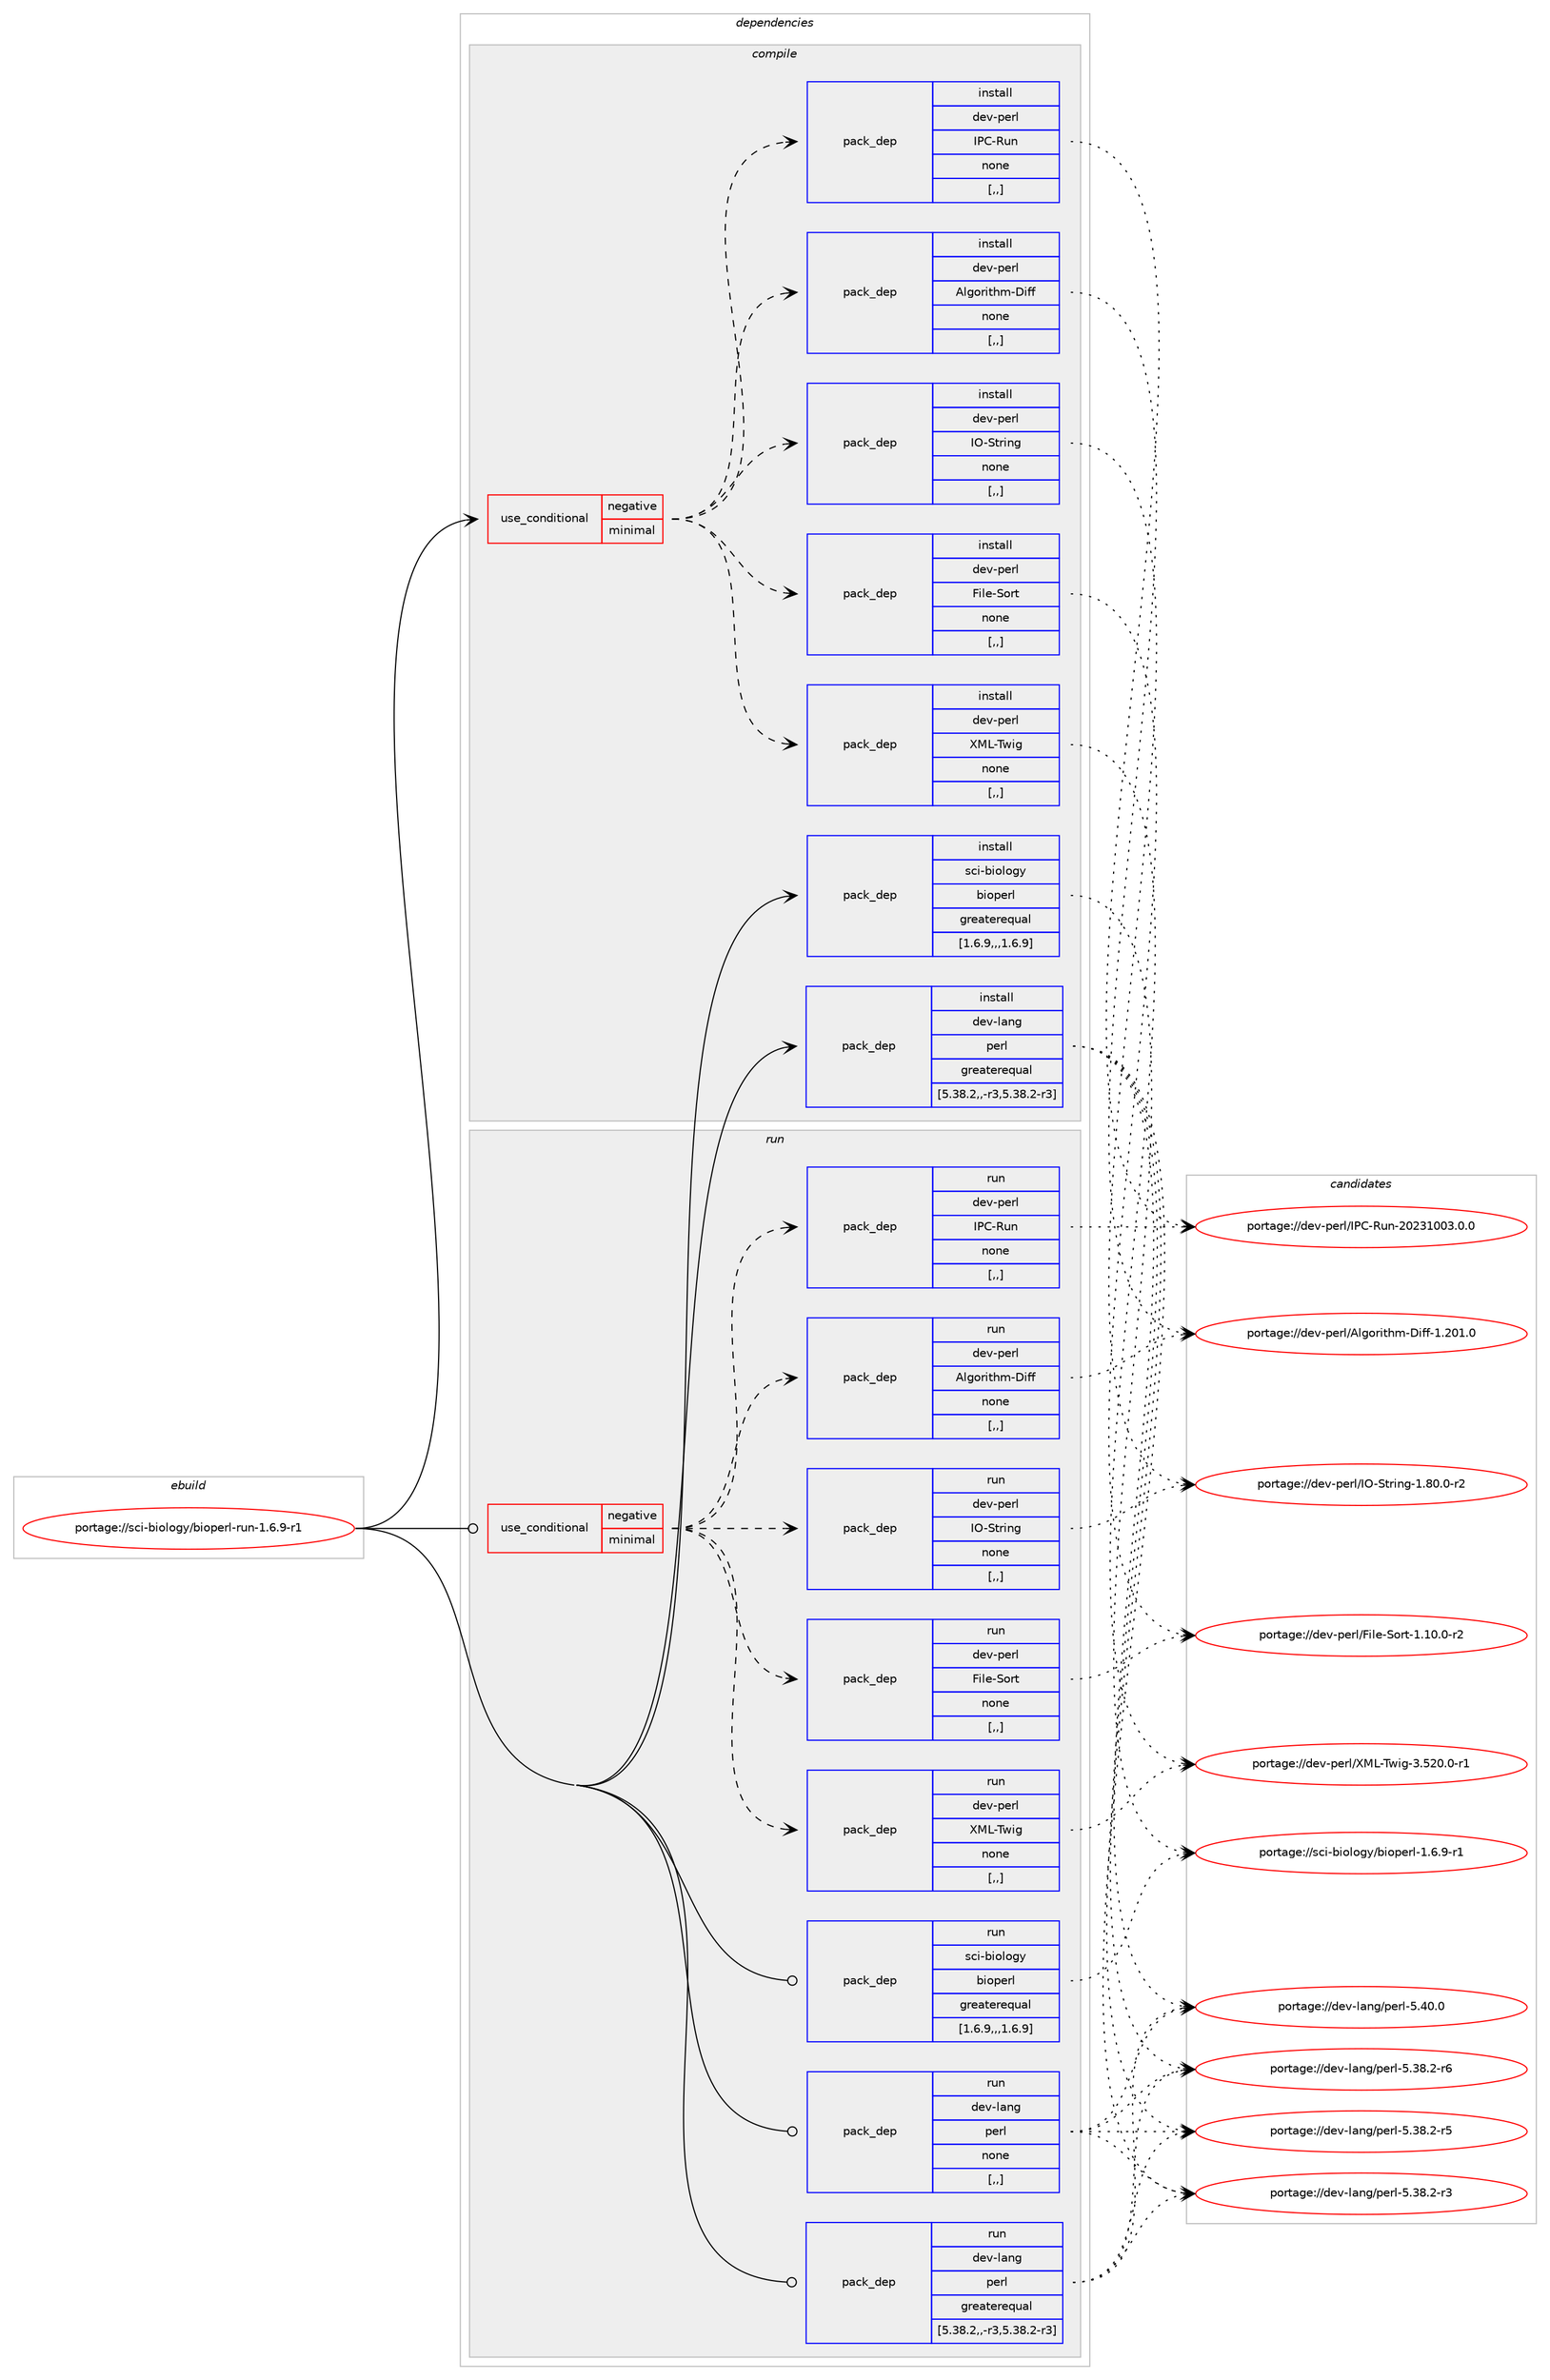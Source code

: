 digraph prolog {

# *************
# Graph options
# *************

newrank=true;
concentrate=true;
compound=true;
graph [rankdir=LR,fontname=Helvetica,fontsize=10,ranksep=1.5];#, ranksep=2.5, nodesep=0.2];
edge  [arrowhead=vee];
node  [fontname=Helvetica,fontsize=10];

# **********
# The ebuild
# **********

subgraph cluster_leftcol {
color=gray;
label=<<i>ebuild</i>>;
id [label="portage://sci-biology/bioperl-run-1.6.9-r1", color=red, width=4, href="../sci-biology/bioperl-run-1.6.9-r1.svg"];
}

# ****************
# The dependencies
# ****************

subgraph cluster_midcol {
color=gray;
label=<<i>dependencies</i>>;
subgraph cluster_compile {
fillcolor="#eeeeee";
style=filled;
label=<<i>compile</i>>;
subgraph cond103769 {
dependency391868 [label=<<TABLE BORDER="0" CELLBORDER="1" CELLSPACING="0" CELLPADDING="4"><TR><TD ROWSPAN="3" CELLPADDING="10">use_conditional</TD></TR><TR><TD>negative</TD></TR><TR><TD>minimal</TD></TR></TABLE>>, shape=none, color=red];
subgraph pack285304 {
dependency391869 [label=<<TABLE BORDER="0" CELLBORDER="1" CELLSPACING="0" CELLPADDING="4" WIDTH="220"><TR><TD ROWSPAN="6" CELLPADDING="30">pack_dep</TD></TR><TR><TD WIDTH="110">install</TD></TR><TR><TD>dev-perl</TD></TR><TR><TD>Algorithm-Diff</TD></TR><TR><TD>none</TD></TR><TR><TD>[,,]</TD></TR></TABLE>>, shape=none, color=blue];
}
dependency391868:e -> dependency391869:w [weight=20,style="dashed",arrowhead="vee"];
subgraph pack285305 {
dependency391870 [label=<<TABLE BORDER="0" CELLBORDER="1" CELLSPACING="0" CELLPADDING="4" WIDTH="220"><TR><TD ROWSPAN="6" CELLPADDING="30">pack_dep</TD></TR><TR><TD WIDTH="110">install</TD></TR><TR><TD>dev-perl</TD></TR><TR><TD>XML-Twig</TD></TR><TR><TD>none</TD></TR><TR><TD>[,,]</TD></TR></TABLE>>, shape=none, color=blue];
}
dependency391868:e -> dependency391870:w [weight=20,style="dashed",arrowhead="vee"];
subgraph pack285306 {
dependency391871 [label=<<TABLE BORDER="0" CELLBORDER="1" CELLSPACING="0" CELLPADDING="4" WIDTH="220"><TR><TD ROWSPAN="6" CELLPADDING="30">pack_dep</TD></TR><TR><TD WIDTH="110">install</TD></TR><TR><TD>dev-perl</TD></TR><TR><TD>IO-String</TD></TR><TR><TD>none</TD></TR><TR><TD>[,,]</TD></TR></TABLE>>, shape=none, color=blue];
}
dependency391868:e -> dependency391871:w [weight=20,style="dashed",arrowhead="vee"];
subgraph pack285307 {
dependency391872 [label=<<TABLE BORDER="0" CELLBORDER="1" CELLSPACING="0" CELLPADDING="4" WIDTH="220"><TR><TD ROWSPAN="6" CELLPADDING="30">pack_dep</TD></TR><TR><TD WIDTH="110">install</TD></TR><TR><TD>dev-perl</TD></TR><TR><TD>IPC-Run</TD></TR><TR><TD>none</TD></TR><TR><TD>[,,]</TD></TR></TABLE>>, shape=none, color=blue];
}
dependency391868:e -> dependency391872:w [weight=20,style="dashed",arrowhead="vee"];
subgraph pack285308 {
dependency391873 [label=<<TABLE BORDER="0" CELLBORDER="1" CELLSPACING="0" CELLPADDING="4" WIDTH="220"><TR><TD ROWSPAN="6" CELLPADDING="30">pack_dep</TD></TR><TR><TD WIDTH="110">install</TD></TR><TR><TD>dev-perl</TD></TR><TR><TD>File-Sort</TD></TR><TR><TD>none</TD></TR><TR><TD>[,,]</TD></TR></TABLE>>, shape=none, color=blue];
}
dependency391868:e -> dependency391873:w [weight=20,style="dashed",arrowhead="vee"];
}
id:e -> dependency391868:w [weight=20,style="solid",arrowhead="vee"];
subgraph pack285309 {
dependency391874 [label=<<TABLE BORDER="0" CELLBORDER="1" CELLSPACING="0" CELLPADDING="4" WIDTH="220"><TR><TD ROWSPAN="6" CELLPADDING="30">pack_dep</TD></TR><TR><TD WIDTH="110">install</TD></TR><TR><TD>dev-lang</TD></TR><TR><TD>perl</TD></TR><TR><TD>greaterequal</TD></TR><TR><TD>[5.38.2,,-r3,5.38.2-r3]</TD></TR></TABLE>>, shape=none, color=blue];
}
id:e -> dependency391874:w [weight=20,style="solid",arrowhead="vee"];
subgraph pack285310 {
dependency391875 [label=<<TABLE BORDER="0" CELLBORDER="1" CELLSPACING="0" CELLPADDING="4" WIDTH="220"><TR><TD ROWSPAN="6" CELLPADDING="30">pack_dep</TD></TR><TR><TD WIDTH="110">install</TD></TR><TR><TD>sci-biology</TD></TR><TR><TD>bioperl</TD></TR><TR><TD>greaterequal</TD></TR><TR><TD>[1.6.9,,,1.6.9]</TD></TR></TABLE>>, shape=none, color=blue];
}
id:e -> dependency391875:w [weight=20,style="solid",arrowhead="vee"];
}
subgraph cluster_compileandrun {
fillcolor="#eeeeee";
style=filled;
label=<<i>compile and run</i>>;
}
subgraph cluster_run {
fillcolor="#eeeeee";
style=filled;
label=<<i>run</i>>;
subgraph cond103770 {
dependency391876 [label=<<TABLE BORDER="0" CELLBORDER="1" CELLSPACING="0" CELLPADDING="4"><TR><TD ROWSPAN="3" CELLPADDING="10">use_conditional</TD></TR><TR><TD>negative</TD></TR><TR><TD>minimal</TD></TR></TABLE>>, shape=none, color=red];
subgraph pack285311 {
dependency391877 [label=<<TABLE BORDER="0" CELLBORDER="1" CELLSPACING="0" CELLPADDING="4" WIDTH="220"><TR><TD ROWSPAN="6" CELLPADDING="30">pack_dep</TD></TR><TR><TD WIDTH="110">run</TD></TR><TR><TD>dev-perl</TD></TR><TR><TD>Algorithm-Diff</TD></TR><TR><TD>none</TD></TR><TR><TD>[,,]</TD></TR></TABLE>>, shape=none, color=blue];
}
dependency391876:e -> dependency391877:w [weight=20,style="dashed",arrowhead="vee"];
subgraph pack285312 {
dependency391878 [label=<<TABLE BORDER="0" CELLBORDER="1" CELLSPACING="0" CELLPADDING="4" WIDTH="220"><TR><TD ROWSPAN="6" CELLPADDING="30">pack_dep</TD></TR><TR><TD WIDTH="110">run</TD></TR><TR><TD>dev-perl</TD></TR><TR><TD>XML-Twig</TD></TR><TR><TD>none</TD></TR><TR><TD>[,,]</TD></TR></TABLE>>, shape=none, color=blue];
}
dependency391876:e -> dependency391878:w [weight=20,style="dashed",arrowhead="vee"];
subgraph pack285313 {
dependency391879 [label=<<TABLE BORDER="0" CELLBORDER="1" CELLSPACING="0" CELLPADDING="4" WIDTH="220"><TR><TD ROWSPAN="6" CELLPADDING="30">pack_dep</TD></TR><TR><TD WIDTH="110">run</TD></TR><TR><TD>dev-perl</TD></TR><TR><TD>IO-String</TD></TR><TR><TD>none</TD></TR><TR><TD>[,,]</TD></TR></TABLE>>, shape=none, color=blue];
}
dependency391876:e -> dependency391879:w [weight=20,style="dashed",arrowhead="vee"];
subgraph pack285314 {
dependency391880 [label=<<TABLE BORDER="0" CELLBORDER="1" CELLSPACING="0" CELLPADDING="4" WIDTH="220"><TR><TD ROWSPAN="6" CELLPADDING="30">pack_dep</TD></TR><TR><TD WIDTH="110">run</TD></TR><TR><TD>dev-perl</TD></TR><TR><TD>IPC-Run</TD></TR><TR><TD>none</TD></TR><TR><TD>[,,]</TD></TR></TABLE>>, shape=none, color=blue];
}
dependency391876:e -> dependency391880:w [weight=20,style="dashed",arrowhead="vee"];
subgraph pack285315 {
dependency391881 [label=<<TABLE BORDER="0" CELLBORDER="1" CELLSPACING="0" CELLPADDING="4" WIDTH="220"><TR><TD ROWSPAN="6" CELLPADDING="30">pack_dep</TD></TR><TR><TD WIDTH="110">run</TD></TR><TR><TD>dev-perl</TD></TR><TR><TD>File-Sort</TD></TR><TR><TD>none</TD></TR><TR><TD>[,,]</TD></TR></TABLE>>, shape=none, color=blue];
}
dependency391876:e -> dependency391881:w [weight=20,style="dashed",arrowhead="vee"];
}
id:e -> dependency391876:w [weight=20,style="solid",arrowhead="odot"];
subgraph pack285316 {
dependency391882 [label=<<TABLE BORDER="0" CELLBORDER="1" CELLSPACING="0" CELLPADDING="4" WIDTH="220"><TR><TD ROWSPAN="6" CELLPADDING="30">pack_dep</TD></TR><TR><TD WIDTH="110">run</TD></TR><TR><TD>dev-lang</TD></TR><TR><TD>perl</TD></TR><TR><TD>greaterequal</TD></TR><TR><TD>[5.38.2,,-r3,5.38.2-r3]</TD></TR></TABLE>>, shape=none, color=blue];
}
id:e -> dependency391882:w [weight=20,style="solid",arrowhead="odot"];
subgraph pack285317 {
dependency391883 [label=<<TABLE BORDER="0" CELLBORDER="1" CELLSPACING="0" CELLPADDING="4" WIDTH="220"><TR><TD ROWSPAN="6" CELLPADDING="30">pack_dep</TD></TR><TR><TD WIDTH="110">run</TD></TR><TR><TD>dev-lang</TD></TR><TR><TD>perl</TD></TR><TR><TD>none</TD></TR><TR><TD>[,,]</TD></TR></TABLE>>, shape=none, color=blue];
}
id:e -> dependency391883:w [weight=20,style="solid",arrowhead="odot"];
subgraph pack285318 {
dependency391884 [label=<<TABLE BORDER="0" CELLBORDER="1" CELLSPACING="0" CELLPADDING="4" WIDTH="220"><TR><TD ROWSPAN="6" CELLPADDING="30">pack_dep</TD></TR><TR><TD WIDTH="110">run</TD></TR><TR><TD>sci-biology</TD></TR><TR><TD>bioperl</TD></TR><TR><TD>greaterequal</TD></TR><TR><TD>[1.6.9,,,1.6.9]</TD></TR></TABLE>>, shape=none, color=blue];
}
id:e -> dependency391884:w [weight=20,style="solid",arrowhead="odot"];
}
}

# **************
# The candidates
# **************

subgraph cluster_choices {
rank=same;
color=gray;
label=<<i>candidates</i>>;

subgraph choice285304 {
color=black;
nodesep=1;
choice10010111845112101114108476510810311111410511610410945681051021024549465048494648 [label="portage://dev-perl/Algorithm-Diff-1.201.0", color=red, width=4,href="../dev-perl/Algorithm-Diff-1.201.0.svg"];
dependency391869:e -> choice10010111845112101114108476510810311111410511610410945681051021024549465048494648:w [style=dotted,weight="100"];
}
subgraph choice285305 {
color=black;
nodesep=1;
choice1001011184511210111410847887776458411910510345514653504846484511449 [label="portage://dev-perl/XML-Twig-3.520.0-r1", color=red, width=4,href="../dev-perl/XML-Twig-3.520.0-r1.svg"];
dependency391870:e -> choice1001011184511210111410847887776458411910510345514653504846484511449:w [style=dotted,weight="100"];
}
subgraph choice285306 {
color=black;
nodesep=1;
choice100101118451121011141084773794583116114105110103454946564846484511450 [label="portage://dev-perl/IO-String-1.80.0-r2", color=red, width=4,href="../dev-perl/IO-String-1.80.0-r2.svg"];
dependency391871:e -> choice100101118451121011141084773794583116114105110103454946564846484511450:w [style=dotted,weight="100"];
}
subgraph choice285307 {
color=black;
nodesep=1;
choice1001011184511210111410847738067458211711045504850514948485146484648 [label="portage://dev-perl/IPC-Run-20231003.0.0", color=red, width=4,href="../dev-perl/IPC-Run-20231003.0.0.svg"];
dependency391872:e -> choice1001011184511210111410847738067458211711045504850514948485146484648:w [style=dotted,weight="100"];
}
subgraph choice285308 {
color=black;
nodesep=1;
choice1001011184511210111410847701051081014583111114116454946494846484511450 [label="portage://dev-perl/File-Sort-1.10.0-r2", color=red, width=4,href="../dev-perl/File-Sort-1.10.0-r2.svg"];
dependency391873:e -> choice1001011184511210111410847701051081014583111114116454946494846484511450:w [style=dotted,weight="100"];
}
subgraph choice285309 {
color=black;
nodesep=1;
choice10010111845108971101034711210111410845534652484648 [label="portage://dev-lang/perl-5.40.0", color=red, width=4,href="../dev-lang/perl-5.40.0.svg"];
choice100101118451089711010347112101114108455346515646504511454 [label="portage://dev-lang/perl-5.38.2-r6", color=red, width=4,href="../dev-lang/perl-5.38.2-r6.svg"];
choice100101118451089711010347112101114108455346515646504511453 [label="portage://dev-lang/perl-5.38.2-r5", color=red, width=4,href="../dev-lang/perl-5.38.2-r5.svg"];
choice100101118451089711010347112101114108455346515646504511451 [label="portage://dev-lang/perl-5.38.2-r3", color=red, width=4,href="../dev-lang/perl-5.38.2-r3.svg"];
dependency391874:e -> choice10010111845108971101034711210111410845534652484648:w [style=dotted,weight="100"];
dependency391874:e -> choice100101118451089711010347112101114108455346515646504511454:w [style=dotted,weight="100"];
dependency391874:e -> choice100101118451089711010347112101114108455346515646504511453:w [style=dotted,weight="100"];
dependency391874:e -> choice100101118451089711010347112101114108455346515646504511451:w [style=dotted,weight="100"];
}
subgraph choice285310 {
color=black;
nodesep=1;
choice11599105459810511110811110312147981051111121011141084549465446574511449 [label="portage://sci-biology/bioperl-1.6.9-r1", color=red, width=4,href="../sci-biology/bioperl-1.6.9-r1.svg"];
dependency391875:e -> choice11599105459810511110811110312147981051111121011141084549465446574511449:w [style=dotted,weight="100"];
}
subgraph choice285311 {
color=black;
nodesep=1;
choice10010111845112101114108476510810311111410511610410945681051021024549465048494648 [label="portage://dev-perl/Algorithm-Diff-1.201.0", color=red, width=4,href="../dev-perl/Algorithm-Diff-1.201.0.svg"];
dependency391877:e -> choice10010111845112101114108476510810311111410511610410945681051021024549465048494648:w [style=dotted,weight="100"];
}
subgraph choice285312 {
color=black;
nodesep=1;
choice1001011184511210111410847887776458411910510345514653504846484511449 [label="portage://dev-perl/XML-Twig-3.520.0-r1", color=red, width=4,href="../dev-perl/XML-Twig-3.520.0-r1.svg"];
dependency391878:e -> choice1001011184511210111410847887776458411910510345514653504846484511449:w [style=dotted,weight="100"];
}
subgraph choice285313 {
color=black;
nodesep=1;
choice100101118451121011141084773794583116114105110103454946564846484511450 [label="portage://dev-perl/IO-String-1.80.0-r2", color=red, width=4,href="../dev-perl/IO-String-1.80.0-r2.svg"];
dependency391879:e -> choice100101118451121011141084773794583116114105110103454946564846484511450:w [style=dotted,weight="100"];
}
subgraph choice285314 {
color=black;
nodesep=1;
choice1001011184511210111410847738067458211711045504850514948485146484648 [label="portage://dev-perl/IPC-Run-20231003.0.0", color=red, width=4,href="../dev-perl/IPC-Run-20231003.0.0.svg"];
dependency391880:e -> choice1001011184511210111410847738067458211711045504850514948485146484648:w [style=dotted,weight="100"];
}
subgraph choice285315 {
color=black;
nodesep=1;
choice1001011184511210111410847701051081014583111114116454946494846484511450 [label="portage://dev-perl/File-Sort-1.10.0-r2", color=red, width=4,href="../dev-perl/File-Sort-1.10.0-r2.svg"];
dependency391881:e -> choice1001011184511210111410847701051081014583111114116454946494846484511450:w [style=dotted,weight="100"];
}
subgraph choice285316 {
color=black;
nodesep=1;
choice10010111845108971101034711210111410845534652484648 [label="portage://dev-lang/perl-5.40.0", color=red, width=4,href="../dev-lang/perl-5.40.0.svg"];
choice100101118451089711010347112101114108455346515646504511454 [label="portage://dev-lang/perl-5.38.2-r6", color=red, width=4,href="../dev-lang/perl-5.38.2-r6.svg"];
choice100101118451089711010347112101114108455346515646504511453 [label="portage://dev-lang/perl-5.38.2-r5", color=red, width=4,href="../dev-lang/perl-5.38.2-r5.svg"];
choice100101118451089711010347112101114108455346515646504511451 [label="portage://dev-lang/perl-5.38.2-r3", color=red, width=4,href="../dev-lang/perl-5.38.2-r3.svg"];
dependency391882:e -> choice10010111845108971101034711210111410845534652484648:w [style=dotted,weight="100"];
dependency391882:e -> choice100101118451089711010347112101114108455346515646504511454:w [style=dotted,weight="100"];
dependency391882:e -> choice100101118451089711010347112101114108455346515646504511453:w [style=dotted,weight="100"];
dependency391882:e -> choice100101118451089711010347112101114108455346515646504511451:w [style=dotted,weight="100"];
}
subgraph choice285317 {
color=black;
nodesep=1;
choice10010111845108971101034711210111410845534652484648 [label="portage://dev-lang/perl-5.40.0", color=red, width=4,href="../dev-lang/perl-5.40.0.svg"];
choice100101118451089711010347112101114108455346515646504511454 [label="portage://dev-lang/perl-5.38.2-r6", color=red, width=4,href="../dev-lang/perl-5.38.2-r6.svg"];
choice100101118451089711010347112101114108455346515646504511453 [label="portage://dev-lang/perl-5.38.2-r5", color=red, width=4,href="../dev-lang/perl-5.38.2-r5.svg"];
choice100101118451089711010347112101114108455346515646504511451 [label="portage://dev-lang/perl-5.38.2-r3", color=red, width=4,href="../dev-lang/perl-5.38.2-r3.svg"];
dependency391883:e -> choice10010111845108971101034711210111410845534652484648:w [style=dotted,weight="100"];
dependency391883:e -> choice100101118451089711010347112101114108455346515646504511454:w [style=dotted,weight="100"];
dependency391883:e -> choice100101118451089711010347112101114108455346515646504511453:w [style=dotted,weight="100"];
dependency391883:e -> choice100101118451089711010347112101114108455346515646504511451:w [style=dotted,weight="100"];
}
subgraph choice285318 {
color=black;
nodesep=1;
choice11599105459810511110811110312147981051111121011141084549465446574511449 [label="portage://sci-biology/bioperl-1.6.9-r1", color=red, width=4,href="../sci-biology/bioperl-1.6.9-r1.svg"];
dependency391884:e -> choice11599105459810511110811110312147981051111121011141084549465446574511449:w [style=dotted,weight="100"];
}
}

}
